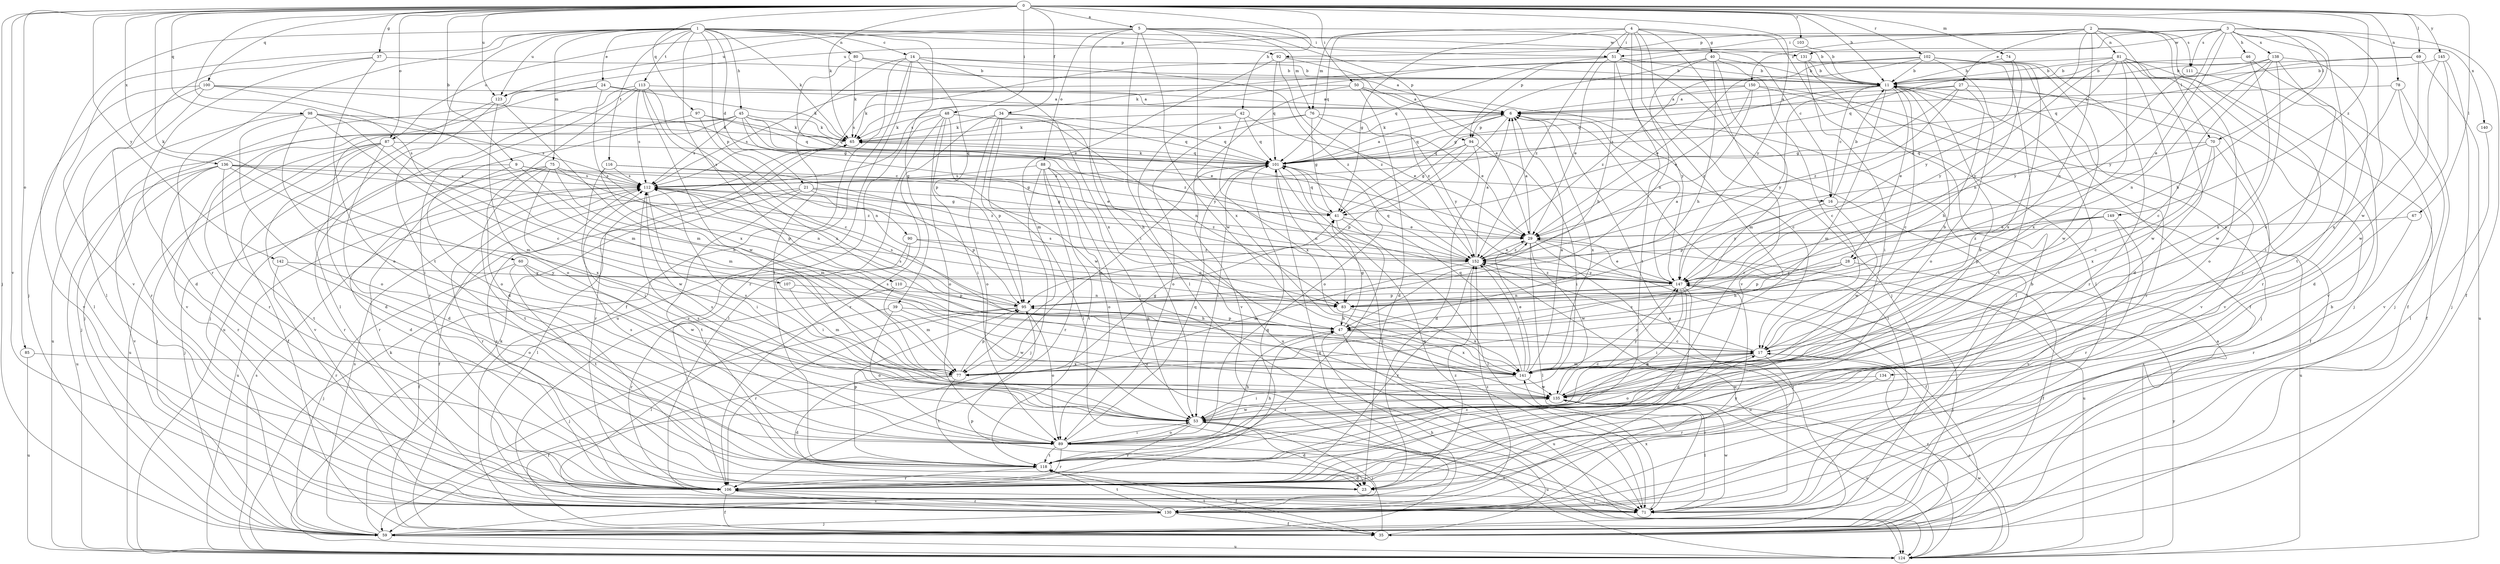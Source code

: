 strict digraph  {
0;
1;
2;
3;
4;
5;
6;
9;
11;
14;
16;
17;
21;
23;
24;
27;
28;
29;
34;
35;
37;
39;
40;
41;
42;
45;
46;
47;
48;
50;
51;
53;
59;
60;
65;
67;
69;
70;
71;
74;
75;
76;
77;
78;
80;
81;
83;
85;
87;
88;
89;
90;
92;
94;
95;
97;
98;
100;
101;
102;
103;
106;
107;
110;
111;
112;
113;
116;
118;
123;
124;
130;
131;
134;
135;
136;
138;
140;
141;
142;
145;
147;
149;
150;
152;
0 -> 5  [label=a];
0 -> 9  [label=b];
0 -> 11  [label=b];
0 -> 34  [label=f];
0 -> 37  [label=g];
0 -> 42  [label=h];
0 -> 48  [label=i];
0 -> 50  [label=i];
0 -> 59  [label=j];
0 -> 60  [label=k];
0 -> 65  [label=k];
0 -> 67  [label=l];
0 -> 69  [label=l];
0 -> 70  [label=l];
0 -> 74  [label=m];
0 -> 78  [label=n];
0 -> 85  [label=o];
0 -> 87  [label=o];
0 -> 97  [label=q];
0 -> 98  [label=q];
0 -> 100  [label=q];
0 -> 102  [label=r];
0 -> 103  [label=r];
0 -> 107  [label=s];
0 -> 123  [label=u];
0 -> 130  [label=v];
0 -> 136  [label=x];
0 -> 142  [label=y];
0 -> 145  [label=y];
0 -> 147  [label=y];
0 -> 149  [label=z];
1 -> 14  [label=c];
1 -> 16  [label=c];
1 -> 21  [label=d];
1 -> 24  [label=e];
1 -> 39  [label=g];
1 -> 45  [label=h];
1 -> 59  [label=j];
1 -> 65  [label=k];
1 -> 75  [label=m];
1 -> 80  [label=n];
1 -> 90  [label=p];
1 -> 92  [label=p];
1 -> 106  [label=r];
1 -> 110  [label=s];
1 -> 113  [label=t];
1 -> 116  [label=t];
1 -> 118  [label=t];
1 -> 123  [label=u];
1 -> 130  [label=v];
1 -> 131  [label=w];
2 -> 23  [label=d];
2 -> 27  [label=e];
2 -> 70  [label=l];
2 -> 81  [label=n];
2 -> 83  [label=n];
2 -> 92  [label=p];
2 -> 106  [label=r];
2 -> 111  [label=s];
2 -> 147  [label=y];
2 -> 150  [label=z];
3 -> 28  [label=e];
3 -> 35  [label=f];
3 -> 46  [label=h];
3 -> 47  [label=h];
3 -> 51  [label=i];
3 -> 94  [label=p];
3 -> 111  [label=s];
3 -> 118  [label=t];
3 -> 123  [label=u];
3 -> 131  [label=w];
3 -> 134  [label=w];
3 -> 138  [label=x];
3 -> 140  [label=x];
3 -> 147  [label=y];
4 -> 40  [label=g];
4 -> 41  [label=g];
4 -> 51  [label=i];
4 -> 59  [label=j];
4 -> 71  [label=l];
4 -> 76  [label=m];
4 -> 101  [label=q];
4 -> 106  [label=r];
4 -> 118  [label=t];
4 -> 130  [label=v];
4 -> 152  [label=z];
5 -> 11  [label=b];
5 -> 51  [label=i];
5 -> 53  [label=i];
5 -> 71  [label=l];
5 -> 76  [label=m];
5 -> 87  [label=o];
5 -> 88  [label=o];
5 -> 94  [label=p];
5 -> 123  [label=u];
5 -> 135  [label=w];
5 -> 141  [label=x];
6 -> 65  [label=k];
6 -> 71  [label=l];
6 -> 89  [label=o];
6 -> 94  [label=p];
6 -> 101  [label=q];
6 -> 141  [label=x];
9 -> 16  [label=c];
9 -> 23  [label=d];
9 -> 47  [label=h];
9 -> 106  [label=r];
9 -> 112  [label=s];
11 -> 6  [label=a];
11 -> 16  [label=c];
11 -> 17  [label=c];
11 -> 28  [label=e];
11 -> 59  [label=j];
11 -> 77  [label=m];
11 -> 112  [label=s];
11 -> 147  [label=y];
14 -> 11  [label=b];
14 -> 35  [label=f];
14 -> 95  [label=p];
14 -> 106  [label=r];
14 -> 118  [label=t];
14 -> 124  [label=u];
14 -> 141  [label=x];
14 -> 152  [label=z];
16 -> 11  [label=b];
16 -> 95  [label=p];
16 -> 124  [label=u];
16 -> 135  [label=w];
16 -> 147  [label=y];
17 -> 11  [label=b];
17 -> 77  [label=m];
17 -> 89  [label=o];
17 -> 130  [label=v];
17 -> 141  [label=x];
17 -> 152  [label=z];
21 -> 35  [label=f];
21 -> 41  [label=g];
21 -> 71  [label=l];
21 -> 95  [label=p];
21 -> 118  [label=t];
21 -> 152  [label=z];
23 -> 152  [label=z];
24 -> 6  [label=a];
24 -> 59  [label=j];
24 -> 65  [label=k];
24 -> 130  [label=v];
24 -> 141  [label=x];
27 -> 6  [label=a];
27 -> 41  [label=g];
27 -> 47  [label=h];
27 -> 101  [label=q];
27 -> 130  [label=v];
27 -> 152  [label=z];
28 -> 35  [label=f];
28 -> 47  [label=h];
28 -> 95  [label=p];
28 -> 147  [label=y];
29 -> 6  [label=a];
29 -> 35  [label=f];
29 -> 59  [label=j];
29 -> 71  [label=l];
29 -> 124  [label=u];
29 -> 135  [label=w];
29 -> 152  [label=z];
34 -> 47  [label=h];
34 -> 65  [label=k];
34 -> 71  [label=l];
34 -> 89  [label=o];
34 -> 95  [label=p];
34 -> 101  [label=q];
34 -> 106  [label=r];
35 -> 17  [label=c];
35 -> 47  [label=h];
35 -> 95  [label=p];
35 -> 118  [label=t];
37 -> 11  [label=b];
37 -> 23  [label=d];
37 -> 71  [label=l];
37 -> 89  [label=o];
39 -> 47  [label=h];
39 -> 71  [label=l];
39 -> 89  [label=o];
39 -> 135  [label=w];
40 -> 11  [label=b];
40 -> 17  [label=c];
40 -> 41  [label=g];
40 -> 47  [label=h];
40 -> 77  [label=m];
40 -> 83  [label=n];
41 -> 29  [label=e];
41 -> 71  [label=l];
41 -> 101  [label=q];
41 -> 118  [label=t];
42 -> 29  [label=e];
42 -> 65  [label=k];
42 -> 101  [label=q];
42 -> 124  [label=u];
42 -> 141  [label=x];
45 -> 23  [label=d];
45 -> 29  [label=e];
45 -> 59  [label=j];
45 -> 65  [label=k];
45 -> 101  [label=q];
45 -> 106  [label=r];
45 -> 112  [label=s];
45 -> 147  [label=y];
45 -> 152  [label=z];
46 -> 11  [label=b];
46 -> 59  [label=j];
46 -> 141  [label=x];
47 -> 17  [label=c];
47 -> 41  [label=g];
47 -> 95  [label=p];
47 -> 112  [label=s];
47 -> 124  [label=u];
47 -> 141  [label=x];
48 -> 53  [label=i];
48 -> 65  [label=k];
48 -> 71  [label=l];
48 -> 83  [label=n];
48 -> 89  [label=o];
48 -> 101  [label=q];
48 -> 130  [label=v];
48 -> 135  [label=w];
50 -> 6  [label=a];
50 -> 17  [label=c];
50 -> 23  [label=d];
50 -> 112  [label=s];
50 -> 130  [label=v];
50 -> 152  [label=z];
51 -> 11  [label=b];
51 -> 29  [label=e];
51 -> 47  [label=h];
51 -> 71  [label=l];
51 -> 101  [label=q];
51 -> 112  [label=s];
51 -> 147  [label=y];
53 -> 23  [label=d];
53 -> 89  [label=o];
53 -> 106  [label=r];
53 -> 112  [label=s];
53 -> 124  [label=u];
53 -> 135  [label=w];
59 -> 53  [label=i];
59 -> 65  [label=k];
59 -> 101  [label=q];
59 -> 112  [label=s];
59 -> 124  [label=u];
60 -> 53  [label=i];
60 -> 59  [label=j];
60 -> 118  [label=t];
60 -> 135  [label=w];
60 -> 147  [label=y];
65 -> 101  [label=q];
65 -> 106  [label=r];
67 -> 29  [label=e];
67 -> 106  [label=r];
69 -> 11  [label=b];
69 -> 101  [label=q];
69 -> 124  [label=u];
69 -> 141  [label=x];
70 -> 17  [label=c];
70 -> 35  [label=f];
70 -> 101  [label=q];
70 -> 141  [label=x];
70 -> 152  [label=z];
71 -> 6  [label=a];
71 -> 11  [label=b];
71 -> 101  [label=q];
71 -> 135  [label=w];
71 -> 141  [label=x];
74 -> 11  [label=b];
74 -> 29  [label=e];
74 -> 147  [label=y];
75 -> 59  [label=j];
75 -> 83  [label=n];
75 -> 95  [label=p];
75 -> 106  [label=r];
75 -> 112  [label=s];
75 -> 118  [label=t];
75 -> 135  [label=w];
76 -> 29  [label=e];
76 -> 41  [label=g];
76 -> 65  [label=k];
76 -> 89  [label=o];
76 -> 147  [label=y];
77 -> 23  [label=d];
77 -> 35  [label=f];
77 -> 41  [label=g];
77 -> 95  [label=p];
77 -> 118  [label=t];
78 -> 6  [label=a];
78 -> 17  [label=c];
78 -> 35  [label=f];
78 -> 130  [label=v];
80 -> 6  [label=a];
80 -> 11  [label=b];
80 -> 29  [label=e];
80 -> 65  [label=k];
81 -> 11  [label=b];
81 -> 35  [label=f];
81 -> 65  [label=k];
81 -> 83  [label=n];
81 -> 89  [label=o];
81 -> 130  [label=v];
81 -> 135  [label=w];
81 -> 141  [label=x];
81 -> 147  [label=y];
83 -> 47  [label=h];
83 -> 141  [label=x];
85 -> 124  [label=u];
85 -> 141  [label=x];
87 -> 23  [label=d];
87 -> 35  [label=f];
87 -> 59  [label=j];
87 -> 77  [label=m];
87 -> 101  [label=q];
87 -> 124  [label=u];
87 -> 130  [label=v];
88 -> 53  [label=i];
88 -> 59  [label=j];
88 -> 89  [label=o];
88 -> 106  [label=r];
88 -> 112  [label=s];
88 -> 118  [label=t];
88 -> 124  [label=u];
89 -> 47  [label=h];
89 -> 53  [label=i];
89 -> 71  [label=l];
89 -> 101  [label=q];
89 -> 106  [label=r];
89 -> 112  [label=s];
89 -> 118  [label=t];
90 -> 35  [label=f];
90 -> 53  [label=i];
90 -> 83  [label=n];
90 -> 152  [label=z];
92 -> 11  [label=b];
92 -> 29  [label=e];
92 -> 77  [label=m];
92 -> 101  [label=q];
92 -> 152  [label=z];
94 -> 23  [label=d];
94 -> 41  [label=g];
94 -> 53  [label=i];
94 -> 95  [label=p];
94 -> 101  [label=q];
95 -> 47  [label=h];
95 -> 59  [label=j];
95 -> 89  [label=o];
95 -> 106  [label=r];
95 -> 112  [label=s];
97 -> 65  [label=k];
97 -> 83  [label=n];
97 -> 89  [label=o];
97 -> 101  [label=q];
98 -> 17  [label=c];
98 -> 53  [label=i];
98 -> 65  [label=k];
98 -> 77  [label=m];
98 -> 89  [label=o];
98 -> 112  [label=s];
98 -> 124  [label=u];
100 -> 6  [label=a];
100 -> 41  [label=g];
100 -> 71  [label=l];
100 -> 77  [label=m];
100 -> 106  [label=r];
100 -> 130  [label=v];
101 -> 6  [label=a];
101 -> 53  [label=i];
101 -> 65  [label=k];
101 -> 71  [label=l];
101 -> 77  [label=m];
101 -> 83  [label=n];
101 -> 112  [label=s];
102 -> 11  [label=b];
102 -> 29  [label=e];
102 -> 89  [label=o];
102 -> 106  [label=r];
102 -> 112  [label=s];
102 -> 118  [label=t];
102 -> 135  [label=w];
102 -> 141  [label=x];
102 -> 152  [label=z];
103 -> 11  [label=b];
106 -> 35  [label=f];
106 -> 71  [label=l];
106 -> 101  [label=q];
106 -> 112  [label=s];
106 -> 130  [label=v];
107 -> 77  [label=m];
107 -> 83  [label=n];
110 -> 77  [label=m];
110 -> 95  [label=p];
110 -> 106  [label=r];
111 -> 59  [label=j];
111 -> 147  [label=y];
112 -> 41  [label=g];
112 -> 53  [label=i];
112 -> 106  [label=r];
112 -> 124  [label=u];
113 -> 6  [label=a];
113 -> 17  [label=c];
113 -> 23  [label=d];
113 -> 106  [label=r];
113 -> 112  [label=s];
113 -> 124  [label=u];
113 -> 135  [label=w];
113 -> 141  [label=x];
116 -> 29  [label=e];
116 -> 53  [label=i];
116 -> 77  [label=m];
116 -> 112  [label=s];
116 -> 152  [label=z];
118 -> 11  [label=b];
118 -> 17  [label=c];
118 -> 23  [label=d];
118 -> 35  [label=f];
118 -> 47  [label=h];
118 -> 95  [label=p];
118 -> 106  [label=r];
118 -> 112  [label=s];
123 -> 59  [label=j];
123 -> 71  [label=l];
123 -> 77  [label=m];
123 -> 89  [label=o];
124 -> 6  [label=a];
124 -> 17  [label=c];
124 -> 65  [label=k];
124 -> 112  [label=s];
124 -> 135  [label=w];
124 -> 147  [label=y];
130 -> 35  [label=f];
130 -> 59  [label=j];
130 -> 106  [label=r];
130 -> 118  [label=t];
130 -> 147  [label=y];
130 -> 152  [label=z];
131 -> 11  [label=b];
131 -> 35  [label=f];
131 -> 53  [label=i];
131 -> 71  [label=l];
134 -> 106  [label=r];
134 -> 135  [label=w];
135 -> 11  [label=b];
135 -> 53  [label=i];
135 -> 71  [label=l];
135 -> 112  [label=s];
135 -> 124  [label=u];
135 -> 147  [label=y];
136 -> 41  [label=g];
136 -> 106  [label=r];
136 -> 112  [label=s];
136 -> 118  [label=t];
136 -> 124  [label=u];
136 -> 130  [label=v];
136 -> 141  [label=x];
136 -> 152  [label=z];
138 -> 11  [label=b];
138 -> 17  [label=c];
138 -> 53  [label=i];
138 -> 83  [label=n];
138 -> 101  [label=q];
138 -> 106  [label=r];
138 -> 135  [label=w];
140 -> 71  [label=l];
141 -> 6  [label=a];
141 -> 17  [label=c];
141 -> 29  [label=e];
141 -> 53  [label=i];
141 -> 101  [label=q];
141 -> 112  [label=s];
141 -> 135  [label=w];
141 -> 147  [label=y];
141 -> 152  [label=z];
142 -> 89  [label=o];
142 -> 106  [label=r];
142 -> 147  [label=y];
145 -> 11  [label=b];
145 -> 23  [label=d];
145 -> 59  [label=j];
145 -> 135  [label=w];
147 -> 6  [label=a];
147 -> 23  [label=d];
147 -> 29  [label=e];
147 -> 53  [label=i];
147 -> 59  [label=j];
147 -> 83  [label=n];
147 -> 89  [label=o];
147 -> 95  [label=p];
147 -> 112  [label=s];
147 -> 152  [label=z];
149 -> 29  [label=e];
149 -> 95  [label=p];
149 -> 106  [label=r];
149 -> 130  [label=v];
149 -> 152  [label=z];
150 -> 6  [label=a];
150 -> 29  [label=e];
150 -> 65  [label=k];
150 -> 106  [label=r];
150 -> 130  [label=v];
150 -> 152  [label=z];
152 -> 6  [label=a];
152 -> 29  [label=e];
152 -> 77  [label=m];
152 -> 101  [label=q];
152 -> 106  [label=r];
152 -> 124  [label=u];
152 -> 147  [label=y];
}
